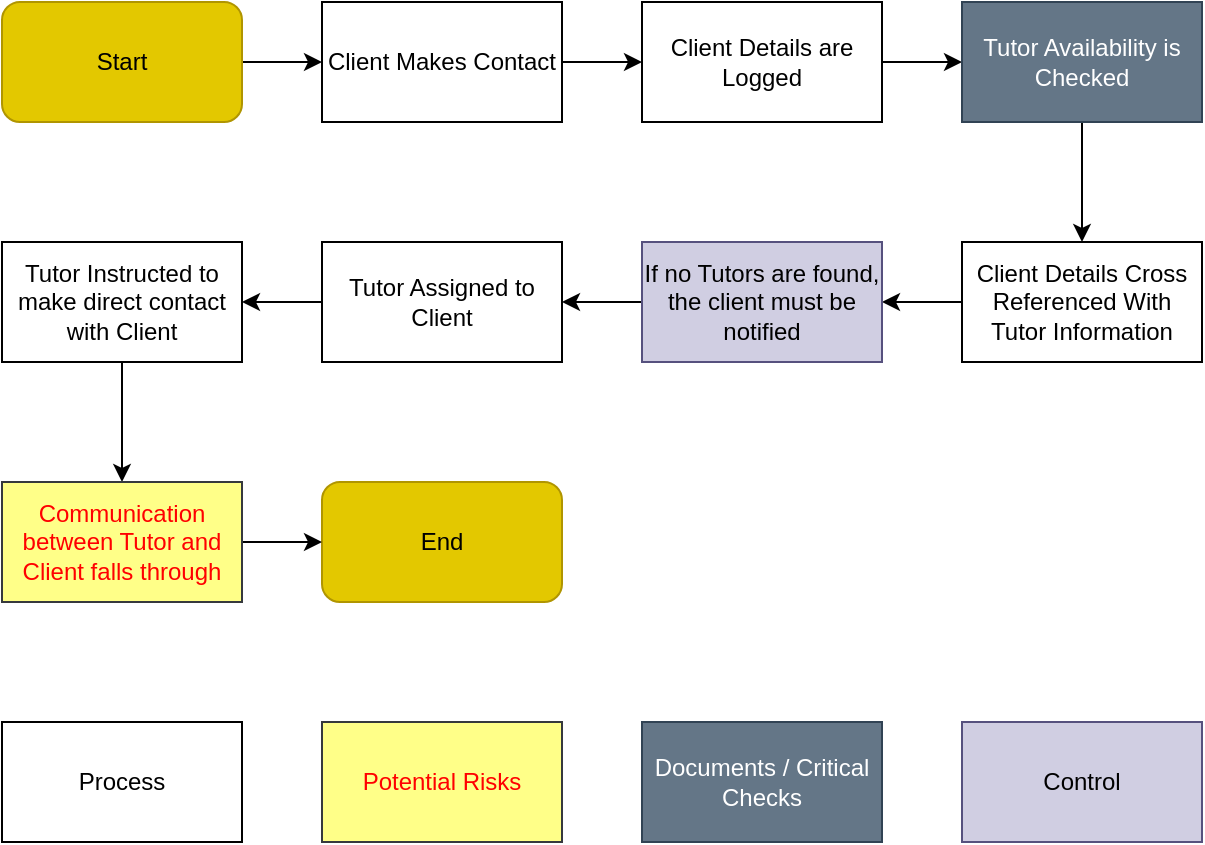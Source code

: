 <mxfile version="19.0.0" type="github">
  <diagram id="byE5E0A04Xue2wiaKyCQ" name="Page-1">
    <mxGraphModel dx="1038" dy="579" grid="1" gridSize="10" guides="1" tooltips="1" connect="1" arrows="1" fold="1" page="1" pageScale="1" pageWidth="850" pageHeight="1100" math="0" shadow="0">
      <root>
        <mxCell id="0" />
        <mxCell id="1" parent="0" />
        <mxCell id="J07iRta3Ubn2i2twDVl_-11" style="edgeStyle=orthogonalEdgeStyle;rounded=0;orthogonalLoop=1;jettySize=auto;html=1;exitX=1;exitY=0.5;exitDx=0;exitDy=0;entryX=0;entryY=0.5;entryDx=0;entryDy=0;fontColor=#000000;" edge="1" parent="1" source="J07iRta3Ubn2i2twDVl_-1" target="J07iRta3Ubn2i2twDVl_-2">
          <mxGeometry relative="1" as="geometry" />
        </mxCell>
        <mxCell id="J07iRta3Ubn2i2twDVl_-1" value="Start" style="rounded=1;whiteSpace=wrap;html=1;fillColor=#e3c800;fontColor=#000000;strokeColor=#B09500;" vertex="1" parent="1">
          <mxGeometry x="160" y="40" width="120" height="60" as="geometry" />
        </mxCell>
        <mxCell id="J07iRta3Ubn2i2twDVl_-12" style="edgeStyle=orthogonalEdgeStyle;rounded=0;orthogonalLoop=1;jettySize=auto;html=1;exitX=1;exitY=0.5;exitDx=0;exitDy=0;entryX=0;entryY=0.5;entryDx=0;entryDy=0;fontColor=#000000;" edge="1" parent="1" source="J07iRta3Ubn2i2twDVl_-2" target="J07iRta3Ubn2i2twDVl_-3">
          <mxGeometry relative="1" as="geometry" />
        </mxCell>
        <mxCell id="J07iRta3Ubn2i2twDVl_-2" value="Client Makes Contact" style="rounded=0;whiteSpace=wrap;html=1;" vertex="1" parent="1">
          <mxGeometry x="320" y="40" width="120" height="60" as="geometry" />
        </mxCell>
        <mxCell id="J07iRta3Ubn2i2twDVl_-13" style="edgeStyle=orthogonalEdgeStyle;rounded=0;orthogonalLoop=1;jettySize=auto;html=1;exitX=1;exitY=0.5;exitDx=0;exitDy=0;fontColor=#000000;" edge="1" parent="1" source="J07iRta3Ubn2i2twDVl_-3" target="J07iRta3Ubn2i2twDVl_-4">
          <mxGeometry relative="1" as="geometry" />
        </mxCell>
        <mxCell id="J07iRta3Ubn2i2twDVl_-3" value="Client Details are Logged" style="rounded=0;whiteSpace=wrap;html=1;" vertex="1" parent="1">
          <mxGeometry x="480" y="40" width="120" height="60" as="geometry" />
        </mxCell>
        <mxCell id="J07iRta3Ubn2i2twDVl_-14" style="edgeStyle=orthogonalEdgeStyle;rounded=0;orthogonalLoop=1;jettySize=auto;html=1;exitX=0.5;exitY=1;exitDx=0;exitDy=0;entryX=0.5;entryY=0;entryDx=0;entryDy=0;fontColor=#000000;" edge="1" parent="1" source="J07iRta3Ubn2i2twDVl_-4" target="J07iRta3Ubn2i2twDVl_-5">
          <mxGeometry relative="1" as="geometry" />
        </mxCell>
        <mxCell id="J07iRta3Ubn2i2twDVl_-4" value="Tutor Availability is Checked" style="rounded=0;whiteSpace=wrap;html=1;fillColor=#647687;strokeColor=#314354;fontColor=#ffffff;" vertex="1" parent="1">
          <mxGeometry x="640" y="40" width="120" height="60" as="geometry" />
        </mxCell>
        <mxCell id="J07iRta3Ubn2i2twDVl_-15" style="edgeStyle=orthogonalEdgeStyle;rounded=0;orthogonalLoop=1;jettySize=auto;html=1;exitX=0;exitY=0.5;exitDx=0;exitDy=0;entryX=1;entryY=0.5;entryDx=0;entryDy=0;fontColor=#000000;" edge="1" parent="1" source="J07iRta3Ubn2i2twDVl_-5" target="J07iRta3Ubn2i2twDVl_-6">
          <mxGeometry relative="1" as="geometry" />
        </mxCell>
        <mxCell id="J07iRta3Ubn2i2twDVl_-5" value="Client Details Cross Referenced With Tutor Information" style="rounded=0;whiteSpace=wrap;html=1;" vertex="1" parent="1">
          <mxGeometry x="640" y="160" width="120" height="60" as="geometry" />
        </mxCell>
        <mxCell id="J07iRta3Ubn2i2twDVl_-16" style="edgeStyle=orthogonalEdgeStyle;rounded=0;orthogonalLoop=1;jettySize=auto;html=1;exitX=0;exitY=0.5;exitDx=0;exitDy=0;entryX=1;entryY=0.5;entryDx=0;entryDy=0;fontColor=#000000;" edge="1" parent="1" source="J07iRta3Ubn2i2twDVl_-6" target="J07iRta3Ubn2i2twDVl_-7">
          <mxGeometry relative="1" as="geometry" />
        </mxCell>
        <mxCell id="J07iRta3Ubn2i2twDVl_-6" value="If no Tutors are found, the client must be notified" style="rounded=0;whiteSpace=wrap;html=1;fillColor=#d0cee2;strokeColor=#56517e;" vertex="1" parent="1">
          <mxGeometry x="480" y="160" width="120" height="60" as="geometry" />
        </mxCell>
        <mxCell id="J07iRta3Ubn2i2twDVl_-17" style="edgeStyle=orthogonalEdgeStyle;rounded=0;orthogonalLoop=1;jettySize=auto;html=1;exitX=0;exitY=0.5;exitDx=0;exitDy=0;entryX=1;entryY=0.5;entryDx=0;entryDy=0;fontColor=#000000;" edge="1" parent="1" source="J07iRta3Ubn2i2twDVl_-7" target="J07iRta3Ubn2i2twDVl_-8">
          <mxGeometry relative="1" as="geometry" />
        </mxCell>
        <mxCell id="J07iRta3Ubn2i2twDVl_-7" value="&lt;font color=&quot;#000000&quot;&gt;Tutor Assigned to Client&lt;/font&gt;" style="rounded=0;whiteSpace=wrap;html=1;fontColor=#FF0000;" vertex="1" parent="1">
          <mxGeometry x="320" y="160" width="120" height="60" as="geometry" />
        </mxCell>
        <mxCell id="J07iRta3Ubn2i2twDVl_-18" style="edgeStyle=orthogonalEdgeStyle;rounded=0;orthogonalLoop=1;jettySize=auto;html=1;exitX=0.5;exitY=1;exitDx=0;exitDy=0;entryX=0.5;entryY=0;entryDx=0;entryDy=0;fontColor=#000000;" edge="1" parent="1" source="J07iRta3Ubn2i2twDVl_-8" target="J07iRta3Ubn2i2twDVl_-22">
          <mxGeometry relative="1" as="geometry" />
        </mxCell>
        <mxCell id="J07iRta3Ubn2i2twDVl_-8" value="Tutor Instructed to make direct contact with Client" style="rounded=0;whiteSpace=wrap;html=1;fontColor=#000000;" vertex="1" parent="1">
          <mxGeometry x="160" y="160" width="120" height="60" as="geometry" />
        </mxCell>
        <mxCell id="J07iRta3Ubn2i2twDVl_-9" value="End" style="rounded=1;whiteSpace=wrap;html=1;fillColor=#e3c800;strokeColor=#B09500;fontColor=#000000;" vertex="1" parent="1">
          <mxGeometry x="320" y="280" width="120" height="60" as="geometry" />
        </mxCell>
        <mxCell id="J07iRta3Ubn2i2twDVl_-19" value="Process" style="rounded=0;whiteSpace=wrap;html=1;fontColor=#000000;" vertex="1" parent="1">
          <mxGeometry x="160" y="400" width="120" height="60" as="geometry" />
        </mxCell>
        <mxCell id="J07iRta3Ubn2i2twDVl_-20" value="&lt;font color=&quot;#ff0000&quot;&gt;Potential Risks&lt;/font&gt;" style="rounded=0;whiteSpace=wrap;html=1;fillColor=#ffff88;strokeColor=#36393d;" vertex="1" parent="1">
          <mxGeometry x="320" y="400" width="120" height="60" as="geometry" />
        </mxCell>
        <mxCell id="J07iRta3Ubn2i2twDVl_-21" value="Documents / Critical Checks" style="rounded=0;whiteSpace=wrap;html=1;fontColor=#ffffff;fillColor=#647687;strokeColor=#314354;" vertex="1" parent="1">
          <mxGeometry x="480" y="400" width="120" height="60" as="geometry" />
        </mxCell>
        <mxCell id="J07iRta3Ubn2i2twDVl_-23" value="" style="edgeStyle=orthogonalEdgeStyle;rounded=0;orthogonalLoop=1;jettySize=auto;html=1;fontColor=#000000;" edge="1" parent="1" source="J07iRta3Ubn2i2twDVl_-22" target="J07iRta3Ubn2i2twDVl_-9">
          <mxGeometry relative="1" as="geometry" />
        </mxCell>
        <mxCell id="J07iRta3Ubn2i2twDVl_-22" value="&lt;font color=&quot;#ff0000&quot;&gt;Communication between Tutor and Client falls through&lt;/font&gt;" style="rounded=0;whiteSpace=wrap;html=1;fillColor=#ffff88;strokeColor=#36393d;" vertex="1" parent="1">
          <mxGeometry x="160" y="280" width="120" height="60" as="geometry" />
        </mxCell>
        <mxCell id="J07iRta3Ubn2i2twDVl_-24" value="Control" style="rounded=0;whiteSpace=wrap;html=1;fillColor=#d0cee2;strokeColor=#56517e;" vertex="1" parent="1">
          <mxGeometry x="640" y="400" width="120" height="60" as="geometry" />
        </mxCell>
      </root>
    </mxGraphModel>
  </diagram>
</mxfile>
